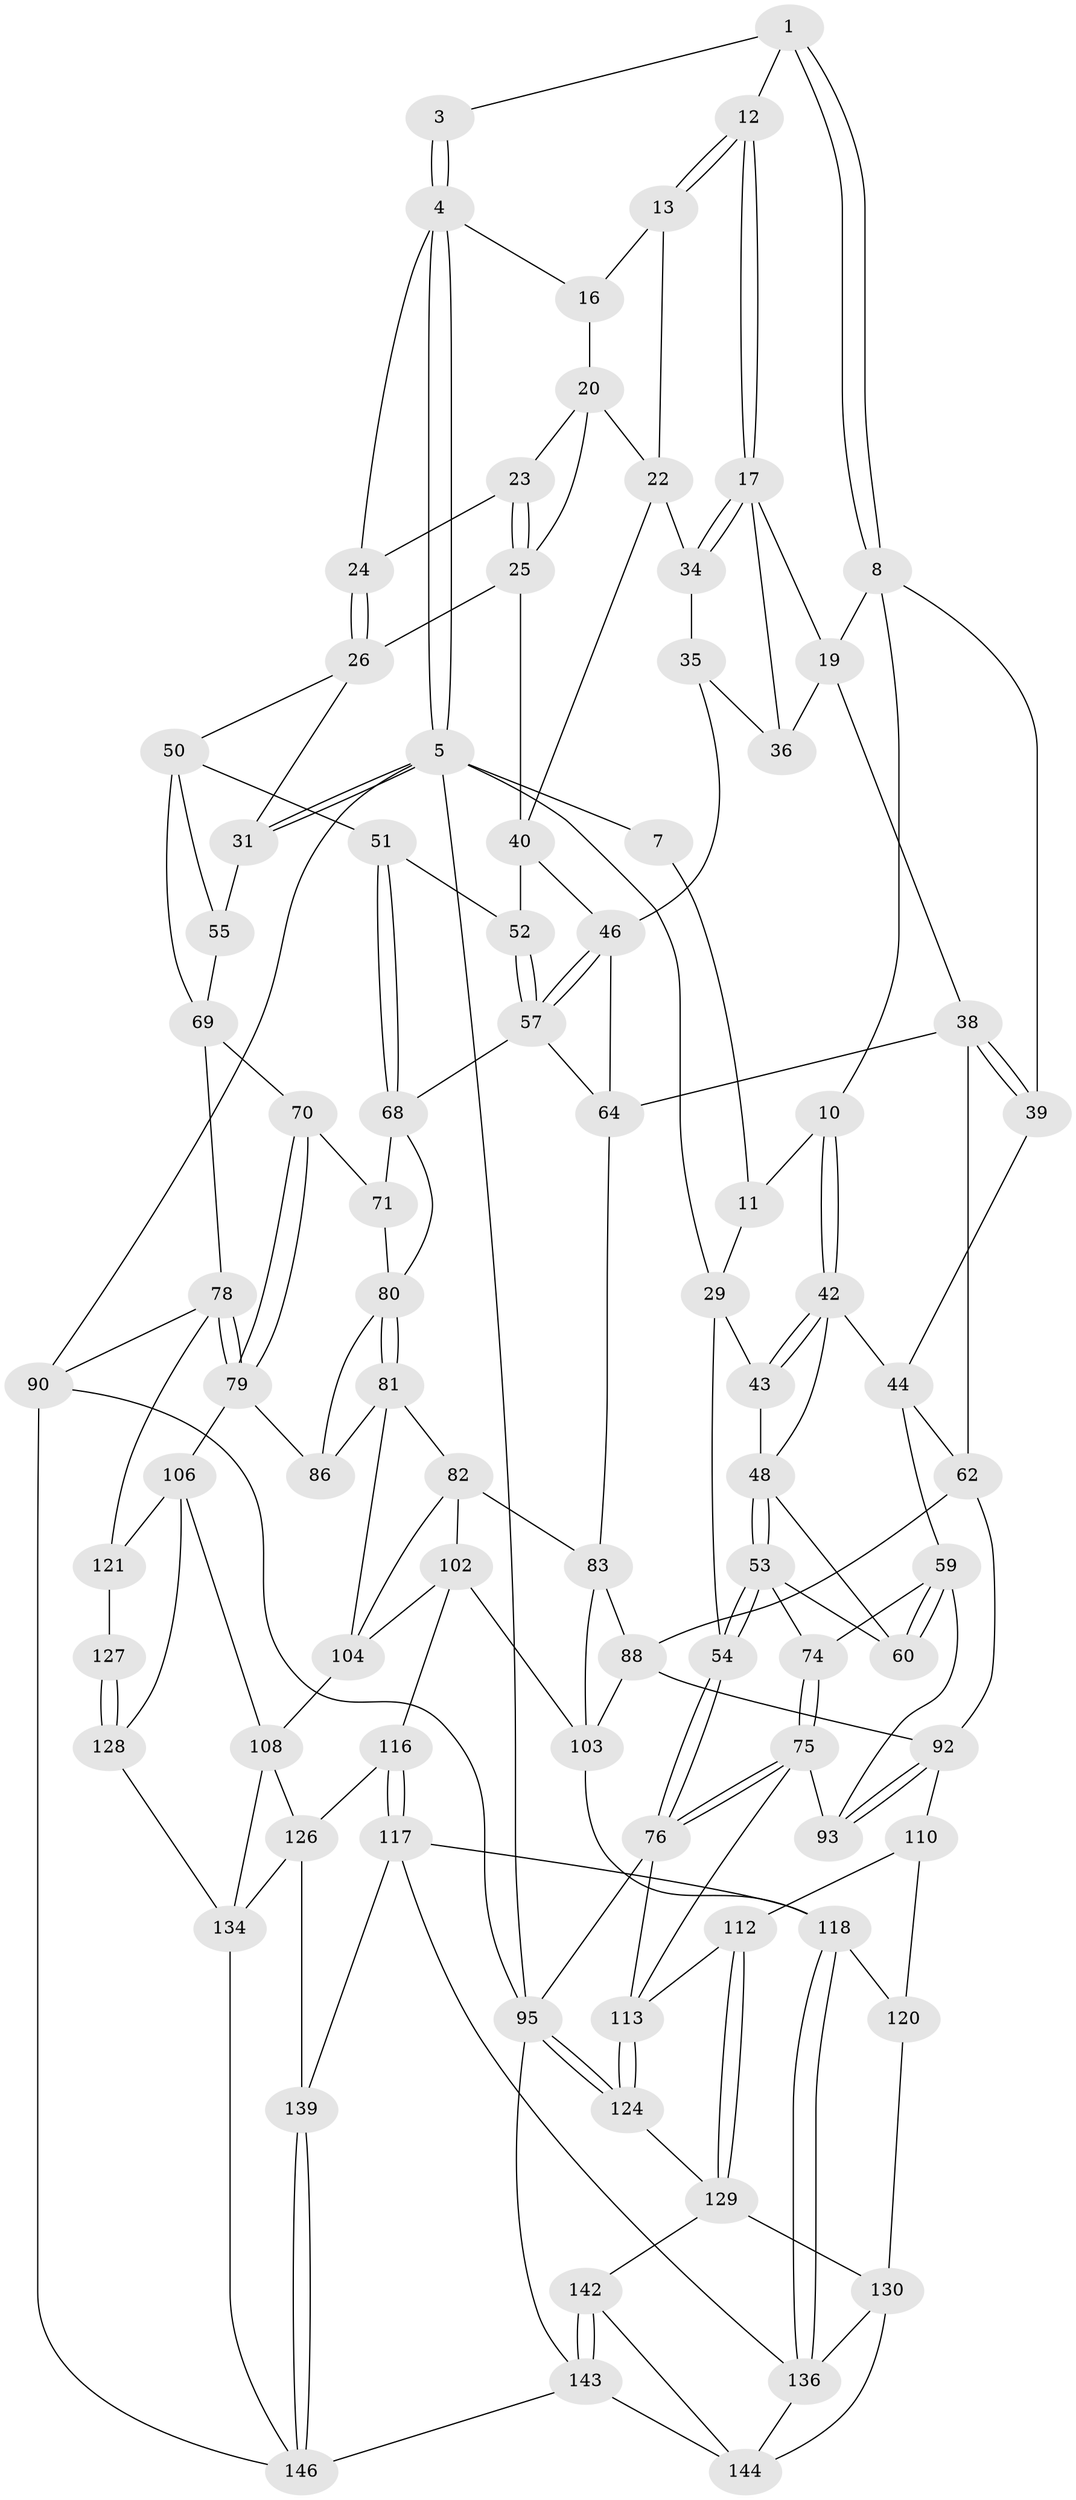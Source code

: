 // Generated by graph-tools (version 1.1) at 2025/24/03/03/25 07:24:33]
// undirected, 88 vertices, 191 edges
graph export_dot {
graph [start="1"]
  node [color=gray90,style=filled];
  1 [pos="+0.3278095613588481+0",super="+2"];
  3 [pos="+0.7464487634520315+0"];
  4 [pos="+1+0",super="+15"];
  5 [pos="+1+0",super="+6"];
  7 [pos="+0.21815986399789788+0"];
  8 [pos="+0.28207102924676464+0.10677412737783415",super="+9"];
  10 [pos="+0.18355191188259068+0.11608422390273787"];
  11 [pos="+0.14672441772156805+0.05791230804009544"];
  12 [pos="+0.513089313162328+0"];
  13 [pos="+0.710752343581847+0.05100593911301478",super="+14"];
  16 [pos="+0.7910716194244508+0.0517687059925595"];
  17 [pos="+0.5120383091995895+0.0013512411103887884",super="+18"];
  19 [pos="+0.30082275741797265+0.11248385046910571",super="+37"];
  20 [pos="+0.7935634359277842+0.07340029263538132",super="+21"];
  22 [pos="+0.7122900609086252+0.10483912017180473",super="+33"];
  23 [pos="+0.8812776641248438+0.06161503923108383"];
  24 [pos="+0.9685171518114503+0"];
  25 [pos="+0.8232723026218117+0.1756904016236547",super="+28"];
  26 [pos="+0.8820145890218456+0.20258094317580227",super="+27"];
  29 [pos="+0+0.051476125852586686",super="+30"];
  31 [pos="+1+0.08669940684103018",super="+32"];
  34 [pos="+0.5419179032548477+0.07194568249003815"];
  35 [pos="+0.5012677808623174+0.1787375457965505"];
  36 [pos="+0.4057383519928145+0.24308238023955797"];
  38 [pos="+0.38110336626170266+0.31581852320773257",super="+61"];
  39 [pos="+0.26606873091253924+0.1829094401451756"];
  40 [pos="+0.8032804689098357+0.19165911868656882",super="+41"];
  42 [pos="+0.17065357377754287+0.14013072898534026",super="+45"];
  43 [pos="+0+0.1642511728354245"];
  44 [pos="+0.2195216019157244+0.2513628888609871",super="+58"];
  46 [pos="+0.6356325299774231+0.24523462625841091",super="+47"];
  48 [pos="+0.025200921620534132+0.2043773323019593",super="+49"];
  50 [pos="+0.805557288041556+0.2935627657831253",super="+56"];
  51 [pos="+0.7841014390944052+0.31750360328231897"];
  52 [pos="+0.7492579779992194+0.2664352448395031"];
  53 [pos="+0.028495034367824426+0.3152903734577451",super="+63"];
  54 [pos="+0+0.32017582226294716"];
  55 [pos="+0.9031926804856633+0.28601918602798077",super="+67"];
  57 [pos="+0.6609904745913721+0.2805498684315152",super="+65"];
  59 [pos="+0.2676127718738424+0.3904290421233819",super="+77"];
  60 [pos="+0.11617212751721374+0.34689690148871405"];
  62 [pos="+0.3421376579908866+0.3839649785570067",super="+89"];
  64 [pos="+0.47084185814638324+0.3560199398150607",super="+66"];
  68 [pos="+0.7686664244740484+0.3817441683871081",super="+72"];
  69 [pos="+0.9072416508330796+0.3578556773629594",super="+73"];
  70 [pos="+0.8921232725782041+0.3806246127939999"];
  71 [pos="+0.8586744155632594+0.40632472332912356"];
  74 [pos="+0+0.4679955814315767"];
  75 [pos="+0+0.521175930717164",super="+100"];
  76 [pos="+0+0.5226254400744305",super="+94"];
  78 [pos="+1+0.5799581128880998",super="+91"];
  79 [pos="+1+0.5801682634661254",super="+85"];
  80 [pos="+0.7697249149952159+0.496969851524981",super="+84"];
  81 [pos="+0.646014385572322+0.5419805372628319",super="+97"];
  82 [pos="+0.63882741982054+0.5426896301564758",super="+101"];
  83 [pos="+0.6222220712674548+0.5259660910342583",super="+87"];
  86 [pos="+0.8894083574517698+0.5694796151346291"];
  88 [pos="+0.4030279097736227+0.5357082165132087",super="+98"];
  90 [pos="+1+1"];
  92 [pos="+0.23840346549568522+0.6343814206743038",super="+99"];
  93 [pos="+0.18523383383743652+0.5995450938762291"];
  95 [pos="+0+0.895854773106497",super="+96"];
  102 [pos="+0.556048571267436+0.6981848445047126",super="+115"];
  103 [pos="+0.4889489509288263+0.6531623212871182",super="+105"];
  104 [pos="+0.7055122536271787+0.6895007885661069",super="+109"];
  106 [pos="+0.9164169807610578+0.6664435761362484",super="+107"];
  108 [pos="+0.713107449052309+0.7408692670108608",super="+125"];
  110 [pos="+0.2703444803604734+0.7152174701047069",super="+111"];
  112 [pos="+0.15963220711605589+0.7865881661001846"];
  113 [pos="+0.12148563391362728+0.7565509590782893",super="+114"];
  116 [pos="+0.523195324805401+0.8110395682705265"];
  117 [pos="+0.45804851847524625+0.8165836264638746",super="+140"];
  118 [pos="+0.41365622139736785+0.7670034795484051",super="+119"];
  120 [pos="+0.2789510677655313+0.7221074792290266",super="+123"];
  121 [pos="+1+0.8404356499721535",super="+122"];
  124 [pos="+0.020819037224684662+0.8121455905029887"];
  126 [pos="+0.5939516434162723+0.835668024439052",super="+138"];
  127 [pos="+0.8729151740841715+0.8331373348894561",super="+137"];
  128 [pos="+0.8339643976961142+0.8598620971966432",super="+133"];
  129 [pos="+0.14022119619549178+0.8756621930999126",super="+132"];
  130 [pos="+0.27271471694039445+0.8699825025472216",super="+131"];
  134 [pos="+0.8089906634704963+1",super="+135"];
  136 [pos="+0.28411415183241107+0.8712283257269102",super="+141"];
  139 [pos="+0.5341775485323473+1"];
  142 [pos="+0.10541643238103146+1"];
  143 [pos="+0+1",super="+147"];
  144 [pos="+0.373559628623849+0.9547795281249656",super="+145"];
  146 [pos="+0.5019079880377396+1",super="+148"];
  1 -- 8;
  1 -- 8;
  1 -- 3;
  1 -- 12;
  3 -- 4;
  3 -- 4;
  4 -- 5;
  4 -- 5;
  4 -- 16;
  4 -- 24;
  5 -- 31;
  5 -- 31;
  5 -- 90;
  5 -- 29;
  5 -- 7;
  5 -- 95;
  7 -- 11;
  8 -- 19;
  8 -- 10;
  8 -- 39;
  10 -- 11;
  10 -- 42;
  10 -- 42;
  11 -- 29;
  12 -- 13;
  12 -- 13;
  12 -- 17;
  12 -- 17;
  13 -- 22;
  13 -- 16;
  16 -- 20;
  17 -- 34;
  17 -- 34;
  17 -- 19;
  17 -- 36;
  19 -- 36;
  19 -- 38;
  20 -- 23;
  20 -- 25;
  20 -- 22;
  22 -- 40;
  22 -- 34;
  23 -- 24;
  23 -- 25;
  23 -- 25;
  24 -- 26;
  24 -- 26;
  25 -- 40;
  25 -- 26;
  26 -- 50;
  26 -- 31;
  29 -- 54;
  29 -- 43;
  31 -- 55 [weight=2];
  34 -- 35;
  35 -- 36;
  35 -- 46;
  38 -- 39;
  38 -- 39;
  38 -- 64;
  38 -- 62;
  39 -- 44;
  40 -- 52;
  40 -- 46;
  42 -- 43;
  42 -- 43;
  42 -- 48;
  42 -- 44;
  43 -- 48;
  44 -- 59;
  44 -- 62;
  46 -- 57;
  46 -- 57;
  46 -- 64;
  48 -- 53;
  48 -- 53;
  48 -- 60;
  50 -- 51;
  50 -- 69;
  50 -- 55;
  51 -- 52;
  51 -- 68;
  51 -- 68;
  52 -- 57;
  52 -- 57;
  53 -- 54;
  53 -- 54;
  53 -- 74;
  53 -- 60;
  54 -- 76;
  54 -- 76;
  55 -- 69;
  57 -- 68;
  57 -- 64;
  59 -- 60;
  59 -- 60;
  59 -- 74;
  59 -- 93;
  62 -- 88;
  62 -- 92;
  64 -- 83;
  68 -- 80;
  68 -- 71;
  69 -- 70;
  69 -- 78;
  70 -- 71;
  70 -- 79;
  70 -- 79;
  71 -- 80;
  74 -- 75;
  74 -- 75;
  75 -- 76;
  75 -- 76;
  75 -- 93;
  75 -- 113;
  76 -- 95;
  76 -- 113;
  78 -- 79;
  78 -- 79;
  78 -- 121;
  78 -- 90;
  79 -- 106;
  79 -- 86;
  80 -- 81;
  80 -- 81;
  80 -- 86;
  81 -- 82;
  81 -- 104;
  81 -- 86;
  82 -- 83;
  82 -- 104;
  82 -- 102;
  83 -- 88;
  83 -- 103;
  88 -- 92;
  88 -- 103;
  90 -- 146;
  90 -- 95;
  92 -- 93;
  92 -- 93;
  92 -- 110;
  95 -- 124;
  95 -- 124;
  95 -- 143;
  102 -- 103;
  102 -- 116;
  102 -- 104;
  103 -- 118;
  104 -- 108;
  106 -- 128;
  106 -- 108;
  106 -- 121;
  108 -- 126;
  108 -- 134;
  110 -- 120 [weight=2];
  110 -- 112;
  112 -- 113;
  112 -- 129;
  112 -- 129;
  113 -- 124;
  113 -- 124;
  116 -- 117;
  116 -- 117;
  116 -- 126;
  117 -- 118;
  117 -- 139;
  117 -- 136;
  118 -- 136;
  118 -- 136;
  118 -- 120;
  120 -- 130;
  121 -- 127 [weight=2];
  124 -- 129;
  126 -- 134;
  126 -- 139;
  127 -- 128 [weight=2];
  127 -- 128;
  128 -- 134;
  129 -- 142;
  129 -- 130;
  130 -- 136;
  130 -- 144;
  134 -- 146;
  136 -- 144;
  139 -- 146;
  139 -- 146;
  142 -- 143;
  142 -- 143;
  142 -- 144;
  143 -- 144;
  143 -- 146;
}
